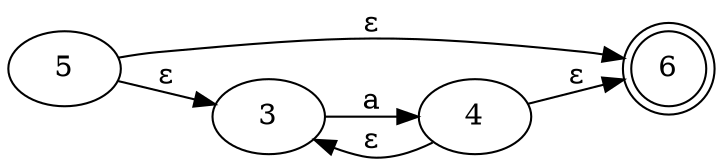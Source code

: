 digraph G {
6[shape=doublecircle];rankdir=LR;5->3[label=ε];3->4[label=a];4->3[label=ε];4->6[label=ε];5->6[label=ε];}
